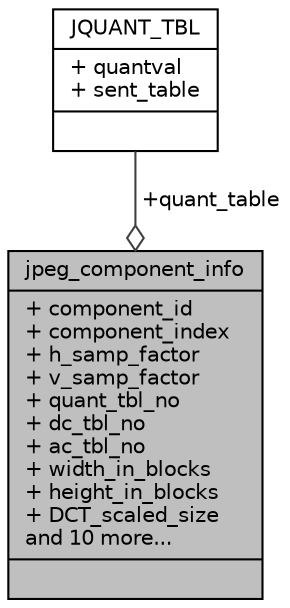 digraph "jpeg_component_info"
{
 // INTERACTIVE_SVG=YES
  edge [fontname="Helvetica",fontsize="10",labelfontname="Helvetica",labelfontsize="10"];
  node [fontname="Helvetica",fontsize="10",shape=record];
  Node1 [label="{jpeg_component_info\n|+ component_id\l+ component_index\l+ h_samp_factor\l+ v_samp_factor\l+ quant_tbl_no\l+ dc_tbl_no\l+ ac_tbl_no\l+ width_in_blocks\l+ height_in_blocks\l+ DCT_scaled_size\land 10 more...\l|}",height=0.2,width=0.4,color="black", fillcolor="grey75", style="filled", fontcolor="black"];
  Node2 -> Node1 [color="grey25",fontsize="10",style="solid",label=" +quant_table" ,arrowhead="odiamond",fontname="Helvetica"];
  Node2 [label="{JQUANT_TBL\n|+ quantval\l+ sent_table\l|}",height=0.2,width=0.4,color="black", fillcolor="white", style="filled",URL="$struct_j_q_u_a_n_t___t_b_l.html"];
}
